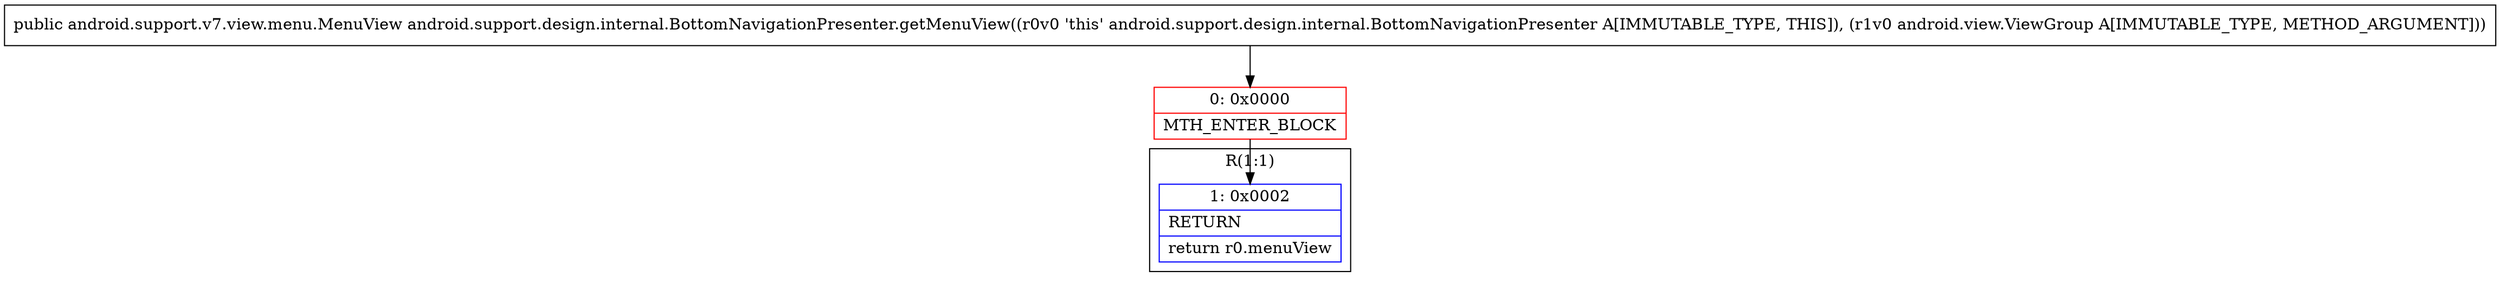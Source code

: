 digraph "CFG forandroid.support.design.internal.BottomNavigationPresenter.getMenuView(Landroid\/view\/ViewGroup;)Landroid\/support\/v7\/view\/menu\/MenuView;" {
subgraph cluster_Region_2083802071 {
label = "R(1:1)";
node [shape=record,color=blue];
Node_1 [shape=record,label="{1\:\ 0x0002|RETURN\l|return r0.menuView\l}"];
}
Node_0 [shape=record,color=red,label="{0\:\ 0x0000|MTH_ENTER_BLOCK\l}"];
MethodNode[shape=record,label="{public android.support.v7.view.menu.MenuView android.support.design.internal.BottomNavigationPresenter.getMenuView((r0v0 'this' android.support.design.internal.BottomNavigationPresenter A[IMMUTABLE_TYPE, THIS]), (r1v0 android.view.ViewGroup A[IMMUTABLE_TYPE, METHOD_ARGUMENT])) }"];
MethodNode -> Node_0;
Node_0 -> Node_1;
}


